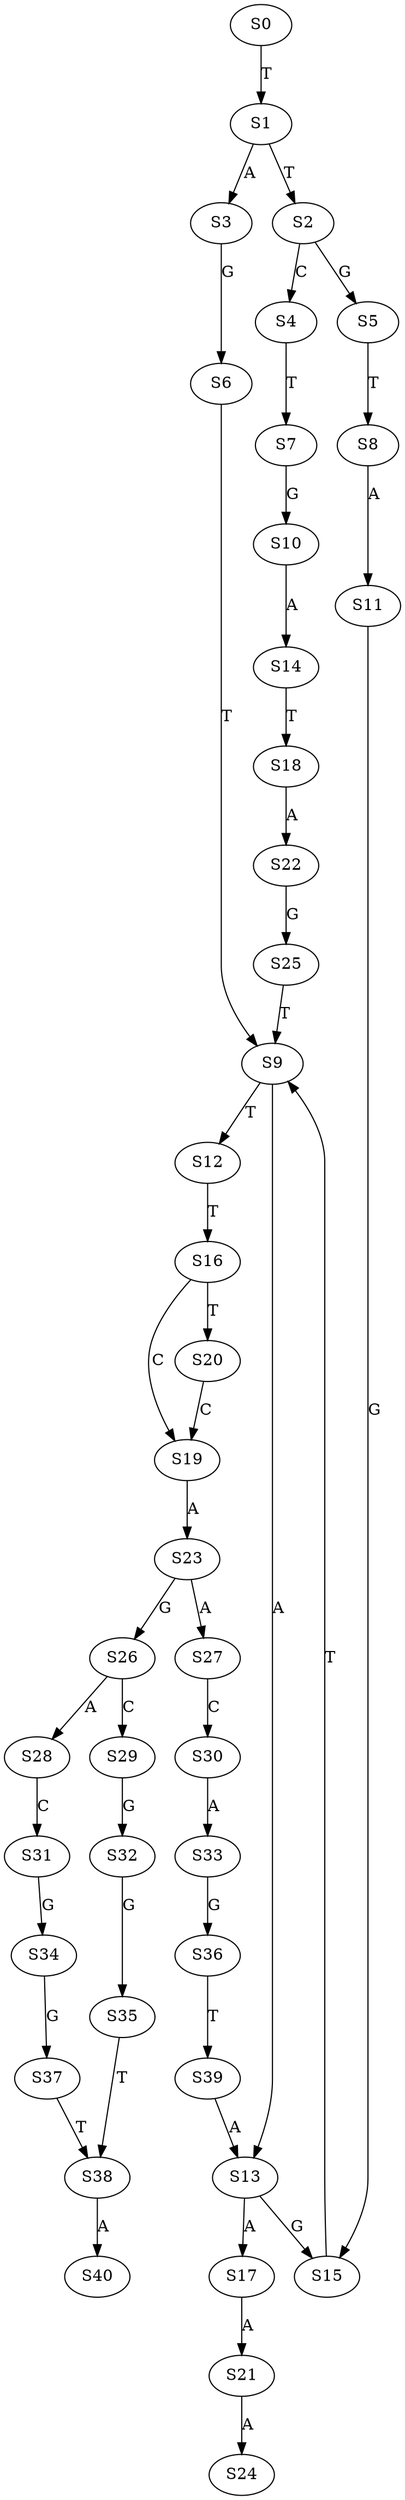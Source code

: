 strict digraph  {
	S0 -> S1 [ label = T ];
	S1 -> S2 [ label = T ];
	S1 -> S3 [ label = A ];
	S2 -> S4 [ label = C ];
	S2 -> S5 [ label = G ];
	S3 -> S6 [ label = G ];
	S4 -> S7 [ label = T ];
	S5 -> S8 [ label = T ];
	S6 -> S9 [ label = T ];
	S7 -> S10 [ label = G ];
	S8 -> S11 [ label = A ];
	S9 -> S12 [ label = T ];
	S9 -> S13 [ label = A ];
	S10 -> S14 [ label = A ];
	S11 -> S15 [ label = G ];
	S12 -> S16 [ label = T ];
	S13 -> S17 [ label = A ];
	S13 -> S15 [ label = G ];
	S14 -> S18 [ label = T ];
	S15 -> S9 [ label = T ];
	S16 -> S19 [ label = C ];
	S16 -> S20 [ label = T ];
	S17 -> S21 [ label = A ];
	S18 -> S22 [ label = A ];
	S19 -> S23 [ label = A ];
	S20 -> S19 [ label = C ];
	S21 -> S24 [ label = A ];
	S22 -> S25 [ label = G ];
	S23 -> S26 [ label = G ];
	S23 -> S27 [ label = A ];
	S25 -> S9 [ label = T ];
	S26 -> S28 [ label = A ];
	S26 -> S29 [ label = C ];
	S27 -> S30 [ label = C ];
	S28 -> S31 [ label = C ];
	S29 -> S32 [ label = G ];
	S30 -> S33 [ label = A ];
	S31 -> S34 [ label = G ];
	S32 -> S35 [ label = G ];
	S33 -> S36 [ label = G ];
	S34 -> S37 [ label = G ];
	S35 -> S38 [ label = T ];
	S36 -> S39 [ label = T ];
	S37 -> S38 [ label = T ];
	S38 -> S40 [ label = A ];
	S39 -> S13 [ label = A ];
}
